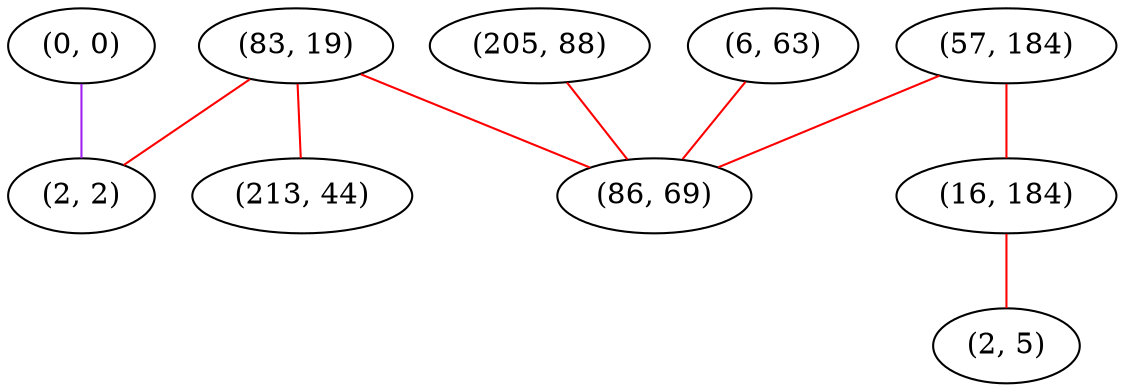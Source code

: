 graph "" {
"(0, 0)";
"(83, 19)";
"(205, 88)";
"(57, 184)";
"(6, 63)";
"(86, 69)";
"(2, 2)";
"(213, 44)";
"(16, 184)";
"(2, 5)";
"(0, 0)" -- "(2, 2)"  [color=purple, key=0, weight=4];
"(83, 19)" -- "(213, 44)"  [color=red, key=0, weight=1];
"(83, 19)" -- "(86, 69)"  [color=red, key=0, weight=1];
"(83, 19)" -- "(2, 2)"  [color=red, key=0, weight=1];
"(205, 88)" -- "(86, 69)"  [color=red, key=0, weight=1];
"(57, 184)" -- "(16, 184)"  [color=red, key=0, weight=1];
"(57, 184)" -- "(86, 69)"  [color=red, key=0, weight=1];
"(6, 63)" -- "(86, 69)"  [color=red, key=0, weight=1];
"(16, 184)" -- "(2, 5)"  [color=red, key=0, weight=1];
}
